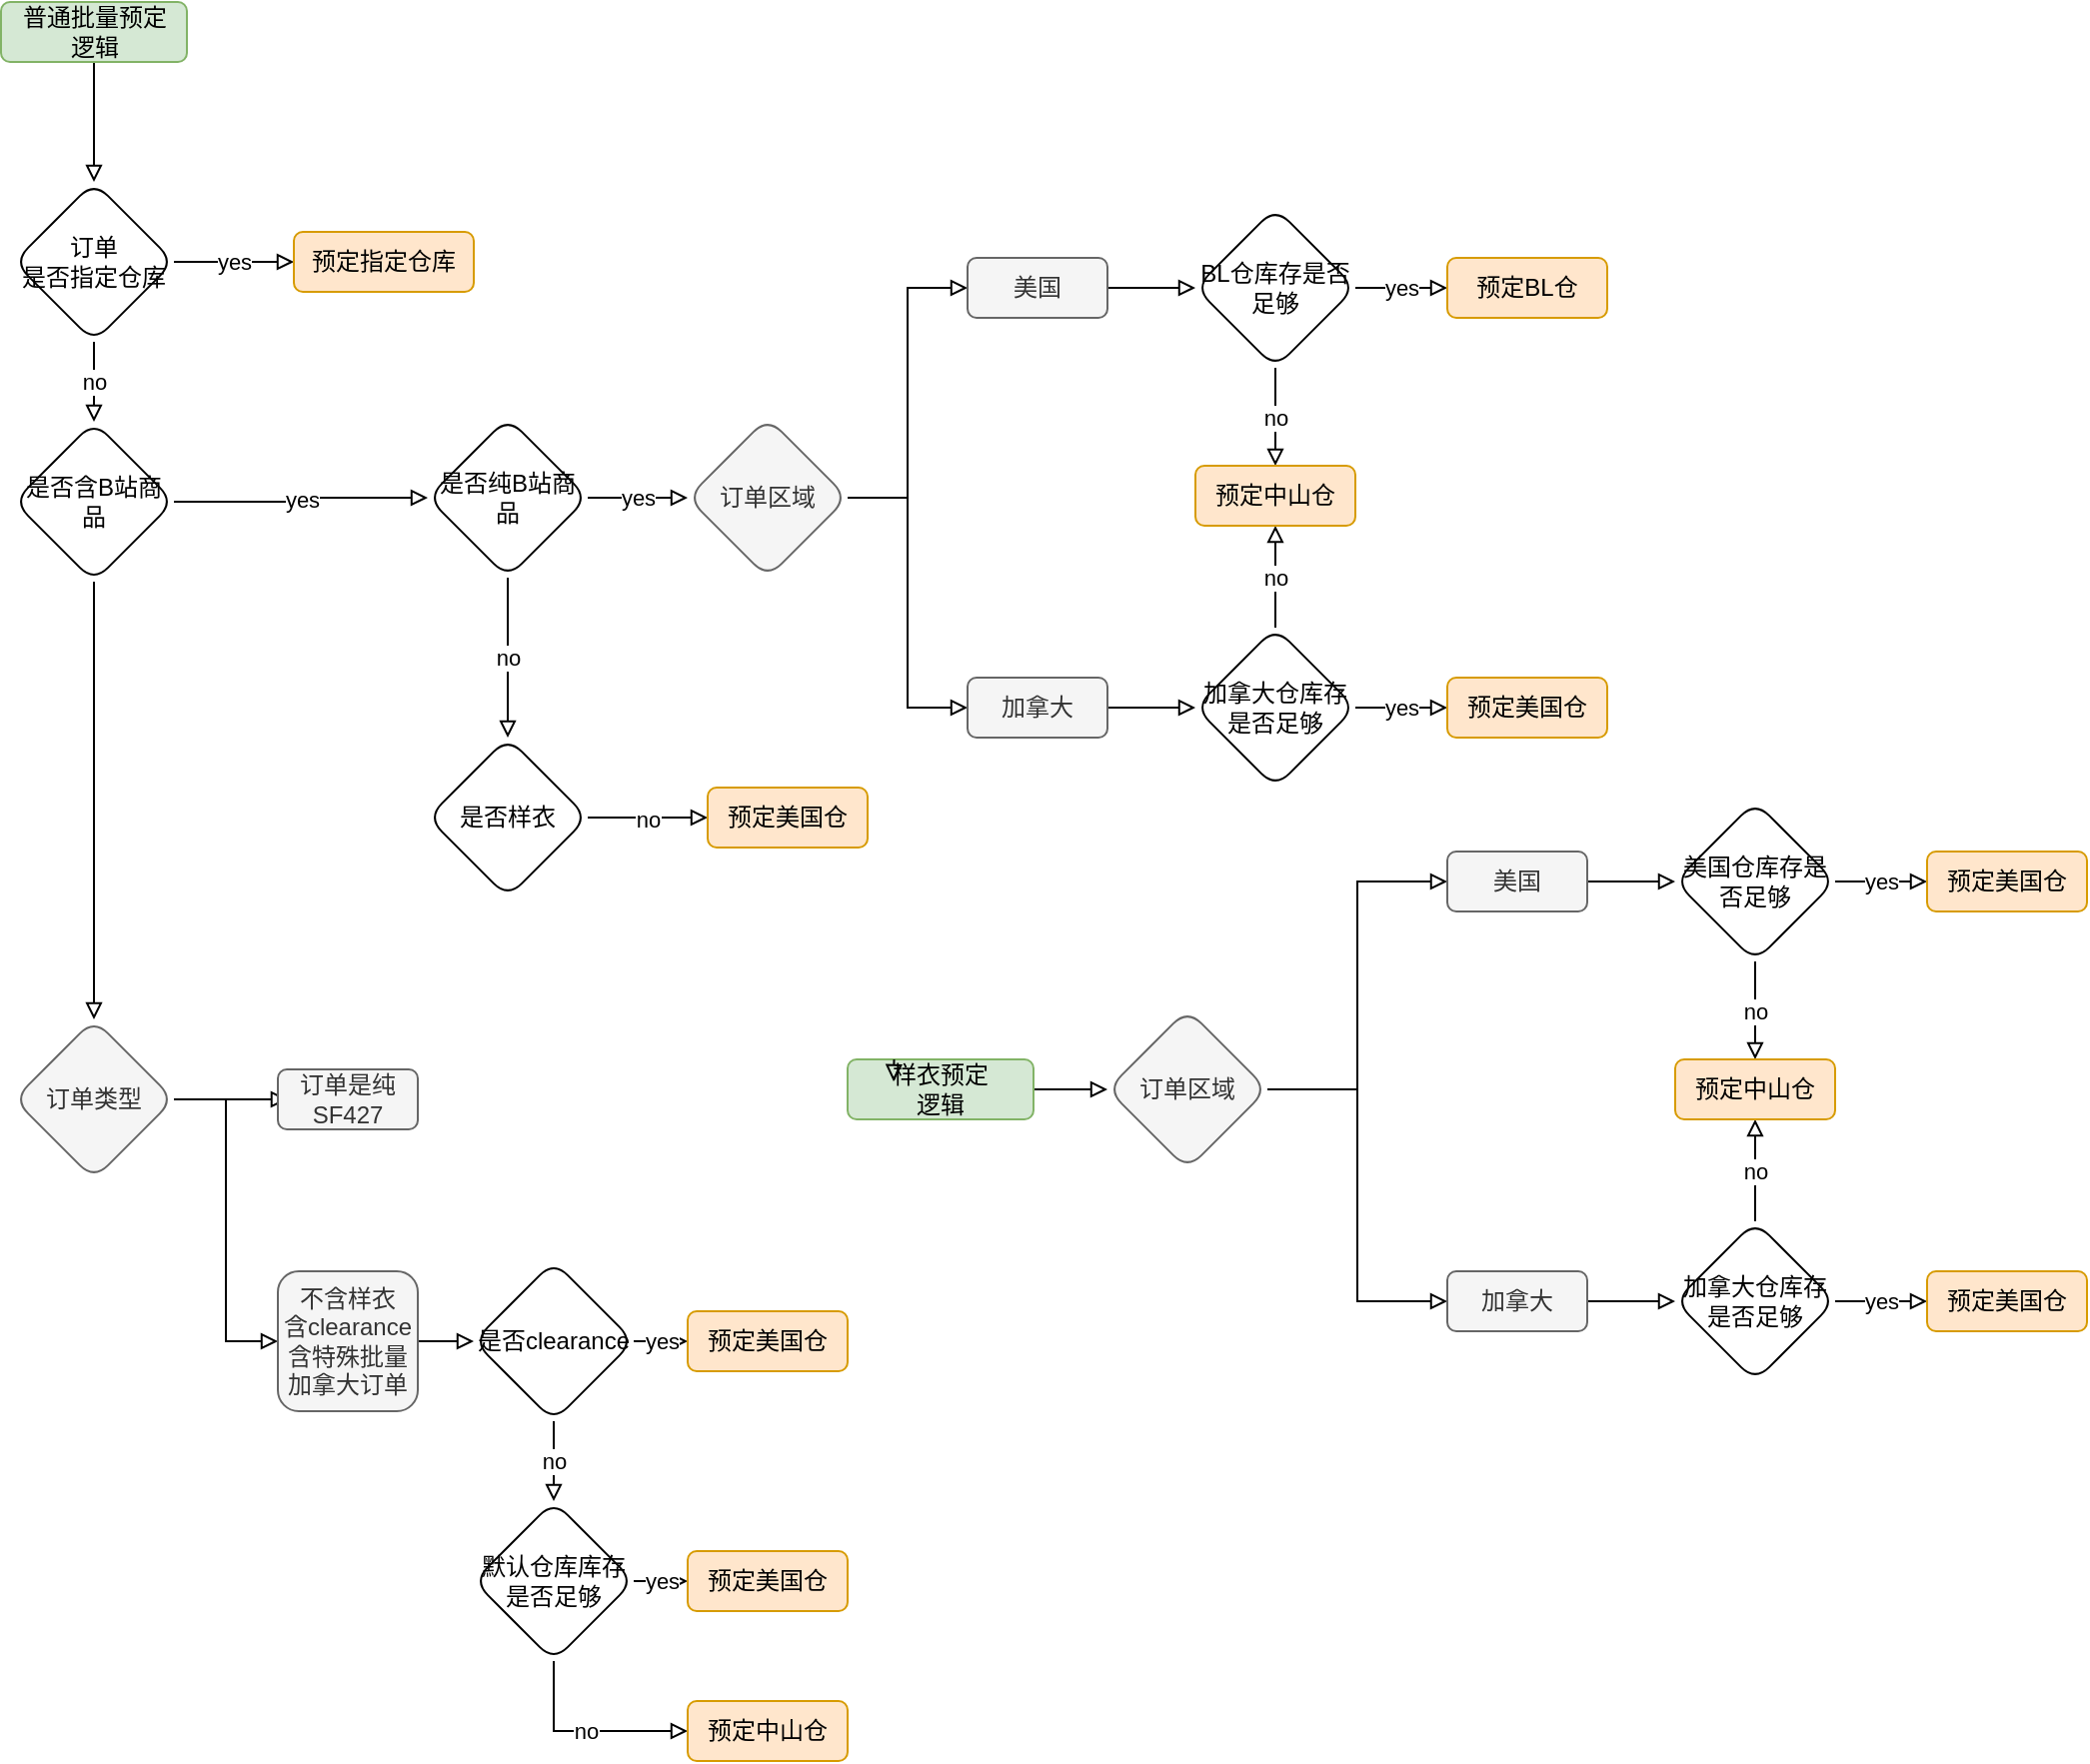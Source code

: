<mxfile version="13.8.3" type="github">
  <diagram id="C5RBs43oDa-KdzZeNtuy" name="Page-1">
    <mxGraphModel dx="1254" dy="742" grid="1" gridSize="10" guides="1" tooltips="1" connect="1" arrows="1" fold="1" page="1" pageScale="1" pageWidth="827" pageHeight="1169" math="0" shadow="0">
      <root>
        <mxCell id="WIyWlLk6GJQsqaUBKTNV-0" />
        <mxCell id="WIyWlLk6GJQsqaUBKTNV-1" parent="WIyWlLk6GJQsqaUBKTNV-0" />
        <mxCell id="roj2HlaW3x6q2TSYqqBv-6" value="" style="edgeStyle=orthogonalEdgeStyle;rounded=0;orthogonalLoop=1;jettySize=auto;html=1;endArrow=block;endFill=0;" edge="1" parent="WIyWlLk6GJQsqaUBKTNV-1" source="roj2HlaW3x6q2TSYqqBv-0" target="roj2HlaW3x6q2TSYqqBv-5">
          <mxGeometry relative="1" as="geometry" />
        </mxCell>
        <mxCell id="roj2HlaW3x6q2TSYqqBv-0" value="&lt;div&gt;普通批量预定&lt;/div&gt;逻辑" style="rounded=1;whiteSpace=wrap;html=1;fillColor=#d5e8d4;strokeColor=#82b366;" vertex="1" parent="WIyWlLk6GJQsqaUBKTNV-1">
          <mxGeometry x="56.5" y="50" width="93" height="30" as="geometry" />
        </mxCell>
        <mxCell id="roj2HlaW3x6q2TSYqqBv-9" value="&lt;div&gt;yes&lt;/div&gt;" style="edgeStyle=orthogonalEdgeStyle;rounded=0;orthogonalLoop=1;jettySize=auto;html=1;endArrow=block;endFill=0;" edge="1" parent="WIyWlLk6GJQsqaUBKTNV-1" source="roj2HlaW3x6q2TSYqqBv-5" target="roj2HlaW3x6q2TSYqqBv-8">
          <mxGeometry relative="1" as="geometry" />
        </mxCell>
        <mxCell id="roj2HlaW3x6q2TSYqqBv-11" value="no" style="edgeStyle=orthogonalEdgeStyle;rounded=0;orthogonalLoop=1;jettySize=auto;html=1;endArrow=block;endFill=0;" edge="1" parent="WIyWlLk6GJQsqaUBKTNV-1" source="roj2HlaW3x6q2TSYqqBv-5" target="roj2HlaW3x6q2TSYqqBv-10">
          <mxGeometry relative="1" as="geometry" />
        </mxCell>
        <mxCell id="roj2HlaW3x6q2TSYqqBv-5" value="订单&lt;div&gt;是否指定仓库&lt;/div&gt;" style="rhombus;whiteSpace=wrap;html=1;rounded=1;" vertex="1" parent="WIyWlLk6GJQsqaUBKTNV-1">
          <mxGeometry x="63" y="140" width="80" height="80" as="geometry" />
        </mxCell>
        <mxCell id="roj2HlaW3x6q2TSYqqBv-8" value="预定指定仓库" style="whiteSpace=wrap;html=1;rounded=1;fillColor=#ffe6cc;strokeColor=#d79b00;" vertex="1" parent="WIyWlLk6GJQsqaUBKTNV-1">
          <mxGeometry x="203" y="165" width="90" height="30" as="geometry" />
        </mxCell>
        <mxCell id="roj2HlaW3x6q2TSYqqBv-33" value="yes" style="edgeStyle=orthogonalEdgeStyle;rounded=0;orthogonalLoop=1;jettySize=auto;html=1;endArrow=block;endFill=0;entryX=0;entryY=0.5;entryDx=0;entryDy=0;" edge="1" parent="WIyWlLk6GJQsqaUBKTNV-1" source="roj2HlaW3x6q2TSYqqBv-10" target="roj2HlaW3x6q2TSYqqBv-23">
          <mxGeometry relative="1" as="geometry">
            <mxPoint x="203" y="340" as="targetPoint" />
          </mxGeometry>
        </mxCell>
        <mxCell id="roj2HlaW3x6q2TSYqqBv-114" value="" style="edgeStyle=orthogonalEdgeStyle;rounded=0;orthogonalLoop=1;jettySize=auto;html=1;endArrow=block;endFill=0;" edge="1" parent="WIyWlLk6GJQsqaUBKTNV-1" source="roj2HlaW3x6q2TSYqqBv-10" target="roj2HlaW3x6q2TSYqqBv-113">
          <mxGeometry relative="1" as="geometry" />
        </mxCell>
        <mxCell id="roj2HlaW3x6q2TSYqqBv-10" value="是否含B站商品" style="rhombus;whiteSpace=wrap;html=1;rounded=1;" vertex="1" parent="WIyWlLk6GJQsqaUBKTNV-1">
          <mxGeometry x="63" y="260" width="80" height="80" as="geometry" />
        </mxCell>
        <mxCell id="roj2HlaW3x6q2TSYqqBv-53" value="yes" style="edgeStyle=orthogonalEdgeStyle;rounded=0;orthogonalLoop=1;jettySize=auto;html=1;endArrow=block;endFill=0;entryX=0;entryY=0.5;entryDx=0;entryDy=0;" edge="1" parent="WIyWlLk6GJQsqaUBKTNV-1" source="roj2HlaW3x6q2TSYqqBv-23" target="roj2HlaW3x6q2TSYqqBv-52">
          <mxGeometry relative="1" as="geometry">
            <mxPoint x="410" y="298" as="targetPoint" />
          </mxGeometry>
        </mxCell>
        <mxCell id="roj2HlaW3x6q2TSYqqBv-105" value="no" style="edgeStyle=orthogonalEdgeStyle;rounded=0;orthogonalLoop=1;jettySize=auto;html=1;endArrow=block;endFill=0;" edge="1" parent="WIyWlLk6GJQsqaUBKTNV-1" source="roj2HlaW3x6q2TSYqqBv-23" target="roj2HlaW3x6q2TSYqqBv-104">
          <mxGeometry relative="1" as="geometry" />
        </mxCell>
        <mxCell id="roj2HlaW3x6q2TSYqqBv-23" value="是否纯B站商品" style="rhombus;whiteSpace=wrap;html=1;rounded=1;" vertex="1" parent="WIyWlLk6GJQsqaUBKTNV-1">
          <mxGeometry x="270" y="258" width="80" height="80" as="geometry" />
        </mxCell>
        <mxCell id="roj2HlaW3x6q2TSYqqBv-61" value="&lt;div&gt;no&lt;/div&gt;" style="edgeStyle=orthogonalEdgeStyle;rounded=0;orthogonalLoop=1;jettySize=auto;html=1;endArrow=block;endFill=0;" edge="1" parent="WIyWlLk6GJQsqaUBKTNV-1" source="roj2HlaW3x6q2TSYqqBv-36" target="roj2HlaW3x6q2TSYqqBv-44">
          <mxGeometry relative="1" as="geometry" />
        </mxCell>
        <mxCell id="roj2HlaW3x6q2TSYqqBv-63" value="yes" style="edgeStyle=orthogonalEdgeStyle;rounded=0;orthogonalLoop=1;jettySize=auto;html=1;endArrow=block;endFill=0;" edge="1" parent="WIyWlLk6GJQsqaUBKTNV-1" source="roj2HlaW3x6q2TSYqqBv-36" target="roj2HlaW3x6q2TSYqqBv-38">
          <mxGeometry relative="1" as="geometry" />
        </mxCell>
        <mxCell id="roj2HlaW3x6q2TSYqqBv-36" value="BL仓库存是否足够" style="rhombus;whiteSpace=wrap;html=1;rounded=1;" vertex="1" parent="WIyWlLk6GJQsqaUBKTNV-1">
          <mxGeometry x="654" y="153" width="80" height="80" as="geometry" />
        </mxCell>
        <mxCell id="roj2HlaW3x6q2TSYqqBv-38" value="预定BL仓" style="whiteSpace=wrap;html=1;rounded=1;fillColor=#ffe6cc;strokeColor=#d79b00;" vertex="1" parent="WIyWlLk6GJQsqaUBKTNV-1">
          <mxGeometry x="780" y="178" width="80" height="30" as="geometry" />
        </mxCell>
        <mxCell id="roj2HlaW3x6q2TSYqqBv-62" value="no" style="edgeStyle=orthogonalEdgeStyle;rounded=0;orthogonalLoop=1;jettySize=auto;html=1;endArrow=block;endFill=0;" edge="1" parent="WIyWlLk6GJQsqaUBKTNV-1" source="roj2HlaW3x6q2TSYqqBv-40" target="roj2HlaW3x6q2TSYqqBv-44">
          <mxGeometry relative="1" as="geometry" />
        </mxCell>
        <mxCell id="roj2HlaW3x6q2TSYqqBv-64" value="yes" style="edgeStyle=orthogonalEdgeStyle;rounded=0;orthogonalLoop=1;jettySize=auto;html=1;endArrow=block;endFill=0;" edge="1" parent="WIyWlLk6GJQsqaUBKTNV-1" source="roj2HlaW3x6q2TSYqqBv-40" target="roj2HlaW3x6q2TSYqqBv-60">
          <mxGeometry relative="1" as="geometry" />
        </mxCell>
        <mxCell id="roj2HlaW3x6q2TSYqqBv-40" value="加拿大仓库存是否足够" style="rhombus;whiteSpace=wrap;html=1;rounded=1;" vertex="1" parent="WIyWlLk6GJQsqaUBKTNV-1">
          <mxGeometry x="654" y="363" width="80" height="80" as="geometry" />
        </mxCell>
        <mxCell id="roj2HlaW3x6q2TSYqqBv-44" value="预定中山仓" style="whiteSpace=wrap;html=1;rounded=1;fillColor=#ffe6cc;strokeColor=#d79b00;" vertex="1" parent="WIyWlLk6GJQsqaUBKTNV-1">
          <mxGeometry x="654" y="282" width="80" height="30" as="geometry" />
        </mxCell>
        <mxCell id="roj2HlaW3x6q2TSYqqBv-57" style="edgeStyle=orthogonalEdgeStyle;rounded=0;orthogonalLoop=1;jettySize=auto;html=1;entryX=0;entryY=0.5;entryDx=0;entryDy=0;endArrow=block;endFill=0;" edge="1" parent="WIyWlLk6GJQsqaUBKTNV-1" source="roj2HlaW3x6q2TSYqqBv-52" target="roj2HlaW3x6q2TSYqqBv-56">
          <mxGeometry relative="1" as="geometry" />
        </mxCell>
        <mxCell id="roj2HlaW3x6q2TSYqqBv-59" style="edgeStyle=orthogonalEdgeStyle;rounded=0;orthogonalLoop=1;jettySize=auto;html=1;entryX=0;entryY=0.5;entryDx=0;entryDy=0;endArrow=block;endFill=0;" edge="1" parent="WIyWlLk6GJQsqaUBKTNV-1" source="roj2HlaW3x6q2TSYqqBv-52" target="roj2HlaW3x6q2TSYqqBv-58">
          <mxGeometry relative="1" as="geometry" />
        </mxCell>
        <mxCell id="roj2HlaW3x6q2TSYqqBv-52" value="订单区域" style="rhombus;whiteSpace=wrap;html=1;rounded=1;fillColor=#f5f5f5;strokeColor=#666666;fontColor=#333333;" vertex="1" parent="WIyWlLk6GJQsqaUBKTNV-1">
          <mxGeometry x="400" y="258" width="80" height="80" as="geometry" />
        </mxCell>
        <mxCell id="roj2HlaW3x6q2TSYqqBv-66" value="" style="edgeStyle=orthogonalEdgeStyle;rounded=0;orthogonalLoop=1;jettySize=auto;html=1;endArrow=block;endFill=0;" edge="1" parent="WIyWlLk6GJQsqaUBKTNV-1" source="roj2HlaW3x6q2TSYqqBv-56" target="roj2HlaW3x6q2TSYqqBv-40">
          <mxGeometry relative="1" as="geometry" />
        </mxCell>
        <mxCell id="roj2HlaW3x6q2TSYqqBv-56" value="加拿大" style="rounded=1;whiteSpace=wrap;html=1;fillColor=#f5f5f5;strokeColor=#666666;fontColor=#333333;" vertex="1" parent="WIyWlLk6GJQsqaUBKTNV-1">
          <mxGeometry x="540" y="388" width="70" height="30" as="geometry" />
        </mxCell>
        <mxCell id="roj2HlaW3x6q2TSYqqBv-65" value="" style="edgeStyle=orthogonalEdgeStyle;rounded=0;orthogonalLoop=1;jettySize=auto;html=1;endArrow=block;endFill=0;" edge="1" parent="WIyWlLk6GJQsqaUBKTNV-1" source="roj2HlaW3x6q2TSYqqBv-58" target="roj2HlaW3x6q2TSYqqBv-36">
          <mxGeometry relative="1" as="geometry" />
        </mxCell>
        <mxCell id="roj2HlaW3x6q2TSYqqBv-58" value="美国" style="rounded=1;whiteSpace=wrap;html=1;fillColor=#f5f5f5;strokeColor=#666666;fontColor=#333333;" vertex="1" parent="WIyWlLk6GJQsqaUBKTNV-1">
          <mxGeometry x="540" y="178" width="70" height="30" as="geometry" />
        </mxCell>
        <mxCell id="roj2HlaW3x6q2TSYqqBv-60" value="预定美国仓" style="whiteSpace=wrap;html=1;rounded=1;fillColor=#ffe6cc;strokeColor=#d79b00;" vertex="1" parent="WIyWlLk6GJQsqaUBKTNV-1">
          <mxGeometry x="780" y="388" width="80" height="30" as="geometry" />
        </mxCell>
        <mxCell id="roj2HlaW3x6q2TSYqqBv-71" value="&lt;div&gt;no&lt;/div&gt;" style="edgeStyle=orthogonalEdgeStyle;rounded=0;orthogonalLoop=1;jettySize=auto;html=1;endArrow=block;endFill=0;" edge="1" parent="WIyWlLk6GJQsqaUBKTNV-1" source="roj2HlaW3x6q2TSYqqBv-73" target="roj2HlaW3x6q2TSYqqBv-78">
          <mxGeometry relative="1" as="geometry" />
        </mxCell>
        <mxCell id="roj2HlaW3x6q2TSYqqBv-72" value="yes" style="edgeStyle=orthogonalEdgeStyle;rounded=0;orthogonalLoop=1;jettySize=auto;html=1;endArrow=block;endFill=0;" edge="1" parent="WIyWlLk6GJQsqaUBKTNV-1" source="roj2HlaW3x6q2TSYqqBv-73" target="roj2HlaW3x6q2TSYqqBv-74">
          <mxGeometry relative="1" as="geometry" />
        </mxCell>
        <mxCell id="roj2HlaW3x6q2TSYqqBv-73" value="美国仓库存是否足够" style="rhombus;whiteSpace=wrap;html=1;rounded=1;" vertex="1" parent="WIyWlLk6GJQsqaUBKTNV-1">
          <mxGeometry x="894" y="450" width="80" height="80" as="geometry" />
        </mxCell>
        <mxCell id="roj2HlaW3x6q2TSYqqBv-74" value="预定美国仓" style="whiteSpace=wrap;html=1;rounded=1;fillColor=#ffe6cc;strokeColor=#d79b00;" vertex="1" parent="WIyWlLk6GJQsqaUBKTNV-1">
          <mxGeometry x="1020" y="475" width="80" height="30" as="geometry" />
        </mxCell>
        <mxCell id="roj2HlaW3x6q2TSYqqBv-75" value="no" style="edgeStyle=orthogonalEdgeStyle;rounded=0;orthogonalLoop=1;jettySize=auto;html=1;endArrow=block;endFill=0;" edge="1" parent="WIyWlLk6GJQsqaUBKTNV-1" source="roj2HlaW3x6q2TSYqqBv-77" target="roj2HlaW3x6q2TSYqqBv-78">
          <mxGeometry relative="1" as="geometry" />
        </mxCell>
        <mxCell id="roj2HlaW3x6q2TSYqqBv-76" value="yes" style="edgeStyle=orthogonalEdgeStyle;rounded=0;orthogonalLoop=1;jettySize=auto;html=1;endArrow=block;endFill=0;" edge="1" parent="WIyWlLk6GJQsqaUBKTNV-1" source="roj2HlaW3x6q2TSYqqBv-77" target="roj2HlaW3x6q2TSYqqBv-86">
          <mxGeometry relative="1" as="geometry" />
        </mxCell>
        <mxCell id="roj2HlaW3x6q2TSYqqBv-77" value="加拿大仓库存是否足够" style="rhombus;whiteSpace=wrap;html=1;rounded=1;" vertex="1" parent="WIyWlLk6GJQsqaUBKTNV-1">
          <mxGeometry x="894" y="660" width="80" height="80" as="geometry" />
        </mxCell>
        <mxCell id="roj2HlaW3x6q2TSYqqBv-78" value="预定中山仓" style="whiteSpace=wrap;html=1;rounded=1;fillColor=#ffe6cc;strokeColor=#d79b00;" vertex="1" parent="WIyWlLk6GJQsqaUBKTNV-1">
          <mxGeometry x="894" y="579" width="80" height="30" as="geometry" />
        </mxCell>
        <mxCell id="roj2HlaW3x6q2TSYqqBv-79" style="edgeStyle=orthogonalEdgeStyle;rounded=0;orthogonalLoop=1;jettySize=auto;html=1;entryX=0;entryY=0.5;entryDx=0;entryDy=0;endArrow=block;endFill=0;" edge="1" parent="WIyWlLk6GJQsqaUBKTNV-1" source="roj2HlaW3x6q2TSYqqBv-81" target="roj2HlaW3x6q2TSYqqBv-83">
          <mxGeometry relative="1" as="geometry" />
        </mxCell>
        <mxCell id="roj2HlaW3x6q2TSYqqBv-80" style="edgeStyle=orthogonalEdgeStyle;rounded=0;orthogonalLoop=1;jettySize=auto;html=1;entryX=0;entryY=0.5;entryDx=0;entryDy=0;endArrow=block;endFill=0;" edge="1" parent="WIyWlLk6GJQsqaUBKTNV-1" source="roj2HlaW3x6q2TSYqqBv-81" target="roj2HlaW3x6q2TSYqqBv-85">
          <mxGeometry relative="1" as="geometry" />
        </mxCell>
        <mxCell id="roj2HlaW3x6q2TSYqqBv-81" value="订单区域" style="rhombus;whiteSpace=wrap;html=1;rounded=1;fillColor=#f5f5f5;strokeColor=#666666;fontColor=#333333;" vertex="1" parent="WIyWlLk6GJQsqaUBKTNV-1">
          <mxGeometry x="610" y="554" width="80" height="80" as="geometry" />
        </mxCell>
        <mxCell id="roj2HlaW3x6q2TSYqqBv-82" value="" style="edgeStyle=orthogonalEdgeStyle;rounded=0;orthogonalLoop=1;jettySize=auto;html=1;endArrow=block;endFill=0;" edge="1" parent="WIyWlLk6GJQsqaUBKTNV-1" source="roj2HlaW3x6q2TSYqqBv-83" target="roj2HlaW3x6q2TSYqqBv-77">
          <mxGeometry relative="1" as="geometry" />
        </mxCell>
        <mxCell id="roj2HlaW3x6q2TSYqqBv-83" value="加拿大" style="rounded=1;whiteSpace=wrap;html=1;fillColor=#f5f5f5;strokeColor=#666666;fontColor=#333333;" vertex="1" parent="WIyWlLk6GJQsqaUBKTNV-1">
          <mxGeometry x="780" y="685" width="70" height="30" as="geometry" />
        </mxCell>
        <mxCell id="roj2HlaW3x6q2TSYqqBv-84" value="" style="edgeStyle=orthogonalEdgeStyle;rounded=0;orthogonalLoop=1;jettySize=auto;html=1;endArrow=block;endFill=0;" edge="1" parent="WIyWlLk6GJQsqaUBKTNV-1" source="roj2HlaW3x6q2TSYqqBv-85" target="roj2HlaW3x6q2TSYqqBv-73">
          <mxGeometry relative="1" as="geometry" />
        </mxCell>
        <mxCell id="roj2HlaW3x6q2TSYqqBv-85" value="美国" style="rounded=1;whiteSpace=wrap;html=1;fillColor=#f5f5f5;strokeColor=#666666;fontColor=#333333;" vertex="1" parent="WIyWlLk6GJQsqaUBKTNV-1">
          <mxGeometry x="780" y="475" width="70" height="30" as="geometry" />
        </mxCell>
        <mxCell id="roj2HlaW3x6q2TSYqqBv-86" value="预定美国仓" style="whiteSpace=wrap;html=1;rounded=1;fillColor=#ffe6cc;strokeColor=#d79b00;" vertex="1" parent="WIyWlLk6GJQsqaUBKTNV-1">
          <mxGeometry x="1020" y="685" width="80" height="30" as="geometry" />
        </mxCell>
        <mxCell id="roj2HlaW3x6q2TSYqqBv-107" value="no" style="edgeStyle=orthogonalEdgeStyle;rounded=0;orthogonalLoop=1;jettySize=auto;html=1;endArrow=block;endFill=0;" edge="1" parent="WIyWlLk6GJQsqaUBKTNV-1" source="roj2HlaW3x6q2TSYqqBv-104">
          <mxGeometry relative="1" as="geometry">
            <mxPoint x="410" y="458" as="targetPoint" />
          </mxGeometry>
        </mxCell>
        <mxCell id="roj2HlaW3x6q2TSYqqBv-104" value="是否样衣" style="rhombus;whiteSpace=wrap;html=1;rounded=1;" vertex="1" parent="WIyWlLk6GJQsqaUBKTNV-1">
          <mxGeometry x="270" y="418" width="80" height="80" as="geometry" />
        </mxCell>
        <mxCell id="roj2HlaW3x6q2TSYqqBv-108" value="预定美国仓" style="whiteSpace=wrap;html=1;rounded=1;fillColor=#ffe6cc;strokeColor=#d79b00;" vertex="1" parent="WIyWlLk6GJQsqaUBKTNV-1">
          <mxGeometry x="410" y="443" width="80" height="30" as="geometry" />
        </mxCell>
        <mxCell id="roj2HlaW3x6q2TSYqqBv-115" value="" style="edgeStyle=orthogonalEdgeStyle;rounded=0;orthogonalLoop=1;jettySize=auto;html=1;endArrow=block;endFill=0;entryX=0.071;entryY=0.5;entryDx=0;entryDy=0;entryPerimeter=0;" edge="1" parent="WIyWlLk6GJQsqaUBKTNV-1" source="roj2HlaW3x6q2TSYqqBv-113" target="roj2HlaW3x6q2TSYqqBv-123">
          <mxGeometry relative="1" as="geometry">
            <mxPoint x="190" y="599" as="targetPoint" />
          </mxGeometry>
        </mxCell>
        <mxCell id="roj2HlaW3x6q2TSYqqBv-120" style="edgeStyle=orthogonalEdgeStyle;rounded=0;orthogonalLoop=1;jettySize=auto;html=1;entryX=0;entryY=0.5;entryDx=0;entryDy=0;endArrow=block;endFill=0;" edge="1" parent="WIyWlLk6GJQsqaUBKTNV-1" source="roj2HlaW3x6q2TSYqqBv-113" target="roj2HlaW3x6q2TSYqqBv-124">
          <mxGeometry relative="1" as="geometry">
            <mxPoint x="190" y="720" as="targetPoint" />
          </mxGeometry>
        </mxCell>
        <mxCell id="roj2HlaW3x6q2TSYqqBv-113" value="订单类型" style="rhombus;whiteSpace=wrap;html=1;rounded=1;fillColor=#f5f5f5;strokeColor=#666666;fontColor=#333333;" vertex="1" parent="WIyWlLk6GJQsqaUBKTNV-1">
          <mxGeometry x="63" y="559" width="80" height="80" as="geometry" />
        </mxCell>
        <mxCell id="roj2HlaW3x6q2TSYqqBv-122" value="" style="edgeStyle=orthogonalEdgeStyle;rounded=0;orthogonalLoop=1;jettySize=auto;html=1;endArrow=block;endFill=0;exitX=1;exitY=0.5;exitDx=0;exitDy=0;" edge="1" parent="WIyWlLk6GJQsqaUBKTNV-1" source="roj2HlaW3x6q2TSYqqBv-124" target="roj2HlaW3x6q2TSYqqBv-121">
          <mxGeometry relative="1" as="geometry">
            <mxPoint x="270" y="720" as="sourcePoint" />
          </mxGeometry>
        </mxCell>
        <mxCell id="roj2HlaW3x6q2TSYqqBv-126" value="yes" style="edgeStyle=orthogonalEdgeStyle;rounded=0;orthogonalLoop=1;jettySize=auto;html=1;endArrow=block;endFill=0;" edge="1" parent="WIyWlLk6GJQsqaUBKTNV-1" source="roj2HlaW3x6q2TSYqqBv-121" target="roj2HlaW3x6q2TSYqqBv-125">
          <mxGeometry relative="1" as="geometry" />
        </mxCell>
        <mxCell id="roj2HlaW3x6q2TSYqqBv-128" value="no" style="edgeStyle=orthogonalEdgeStyle;rounded=0;orthogonalLoop=1;jettySize=auto;html=1;endArrow=block;endFill=0;" edge="1" parent="WIyWlLk6GJQsqaUBKTNV-1" source="roj2HlaW3x6q2TSYqqBv-121" target="roj2HlaW3x6q2TSYqqBv-127">
          <mxGeometry relative="1" as="geometry" />
        </mxCell>
        <mxCell id="roj2HlaW3x6q2TSYqqBv-121" value="是否clearance" style="rhombus;whiteSpace=wrap;rounded=1;" vertex="1" parent="WIyWlLk6GJQsqaUBKTNV-1">
          <mxGeometry x="293" y="680" width="80" height="80" as="geometry" />
        </mxCell>
        <mxCell id="roj2HlaW3x6q2TSYqqBv-123" value="订单是纯&lt;br&gt;SF427" style="rounded=1;whiteSpace=wrap;html=1;fillColor=#f5f5f5;strokeColor=#666666;fontColor=#333333;" vertex="1" parent="WIyWlLk6GJQsqaUBKTNV-1">
          <mxGeometry x="195" y="584" width="70" height="30" as="geometry" />
        </mxCell>
        <mxCell id="roj2HlaW3x6q2TSYqqBv-124" value="不含样衣&lt;br&gt;含clearance&lt;br&gt;含特殊批量&lt;br&gt;加拿大订单" style="rounded=1;whiteSpace=wrap;html=1;fillColor=#f5f5f5;strokeColor=#666666;fontColor=#333333;" vertex="1" parent="WIyWlLk6GJQsqaUBKTNV-1">
          <mxGeometry x="195" y="685" width="70" height="70" as="geometry" />
        </mxCell>
        <mxCell id="roj2HlaW3x6q2TSYqqBv-125" value="预定美国仓" style="whiteSpace=wrap;html=1;rounded=1;fillColor=#ffe6cc;strokeColor=#d79b00;" vertex="1" parent="WIyWlLk6GJQsqaUBKTNV-1">
          <mxGeometry x="400" y="705" width="80" height="30" as="geometry" />
        </mxCell>
        <mxCell id="roj2HlaW3x6q2TSYqqBv-130" value="yes" style="edgeStyle=orthogonalEdgeStyle;rounded=0;orthogonalLoop=1;jettySize=auto;html=1;endArrow=block;endFill=0;" edge="1" parent="WIyWlLk6GJQsqaUBKTNV-1" source="roj2HlaW3x6q2TSYqqBv-127" target="roj2HlaW3x6q2TSYqqBv-129">
          <mxGeometry relative="1" as="geometry" />
        </mxCell>
        <mxCell id="roj2HlaW3x6q2TSYqqBv-132" value="no" style="edgeStyle=orthogonalEdgeStyle;rounded=0;orthogonalLoop=1;jettySize=auto;html=1;entryX=0;entryY=0.5;entryDx=0;entryDy=0;endArrow=block;endFill=0;" edge="1" parent="WIyWlLk6GJQsqaUBKTNV-1" source="roj2HlaW3x6q2TSYqqBv-127" target="roj2HlaW3x6q2TSYqqBv-131">
          <mxGeometry relative="1" as="geometry">
            <Array as="points">
              <mxPoint x="333" y="915" />
            </Array>
          </mxGeometry>
        </mxCell>
        <mxCell id="roj2HlaW3x6q2TSYqqBv-127" value="默认仓库库存是否足够" style="rhombus;whiteSpace=wrap;rounded=1;" vertex="1" parent="WIyWlLk6GJQsqaUBKTNV-1">
          <mxGeometry x="293" y="800" width="80" height="80" as="geometry" />
        </mxCell>
        <mxCell id="roj2HlaW3x6q2TSYqqBv-129" value="预定美国仓" style="whiteSpace=wrap;html=1;rounded=1;fillColor=#ffe6cc;strokeColor=#d79b00;" vertex="1" parent="WIyWlLk6GJQsqaUBKTNV-1">
          <mxGeometry x="400" y="825" width="80" height="30" as="geometry" />
        </mxCell>
        <mxCell id="roj2HlaW3x6q2TSYqqBv-131" value="预定中山仓" style="whiteSpace=wrap;html=1;rounded=1;fillColor=#ffe6cc;strokeColor=#d79b00;" vertex="1" parent="WIyWlLk6GJQsqaUBKTNV-1">
          <mxGeometry x="400" y="900" width="80" height="30" as="geometry" />
        </mxCell>
        <mxCell id="roj2HlaW3x6q2TSYqqBv-134" value="" style="edgeStyle=orthogonalEdgeStyle;rounded=0;orthogonalLoop=1;jettySize=auto;html=1;endArrow=block;endFill=0;" edge="1" parent="WIyWlLk6GJQsqaUBKTNV-1" source="roj2HlaW3x6q2TSYqqBv-133" target="roj2HlaW3x6q2TSYqqBv-81">
          <mxGeometry relative="1" as="geometry" />
        </mxCell>
        <mxCell id="roj2HlaW3x6q2TSYqqBv-133" value="&lt;div&gt;样衣预定&lt;/div&gt;逻辑" style="rounded=1;whiteSpace=wrap;html=1;fillColor=#d5e8d4;strokeColor=#82b366;" vertex="1" parent="WIyWlLk6GJQsqaUBKTNV-1">
          <mxGeometry x="480" y="579" width="93" height="30" as="geometry" />
        </mxCell>
        <mxCell id="roj2HlaW3x6q2TSYqqBv-135" style="edgeStyle=orthogonalEdgeStyle;rounded=0;orthogonalLoop=1;jettySize=auto;html=1;exitX=0.25;exitY=0;exitDx=0;exitDy=0;entryX=0.247;entryY=0.367;entryDx=0;entryDy=0;entryPerimeter=0;endArrow=block;endFill=0;" edge="1" parent="WIyWlLk6GJQsqaUBKTNV-1" source="roj2HlaW3x6q2TSYqqBv-133" target="roj2HlaW3x6q2TSYqqBv-133">
          <mxGeometry relative="1" as="geometry" />
        </mxCell>
      </root>
    </mxGraphModel>
  </diagram>
</mxfile>

